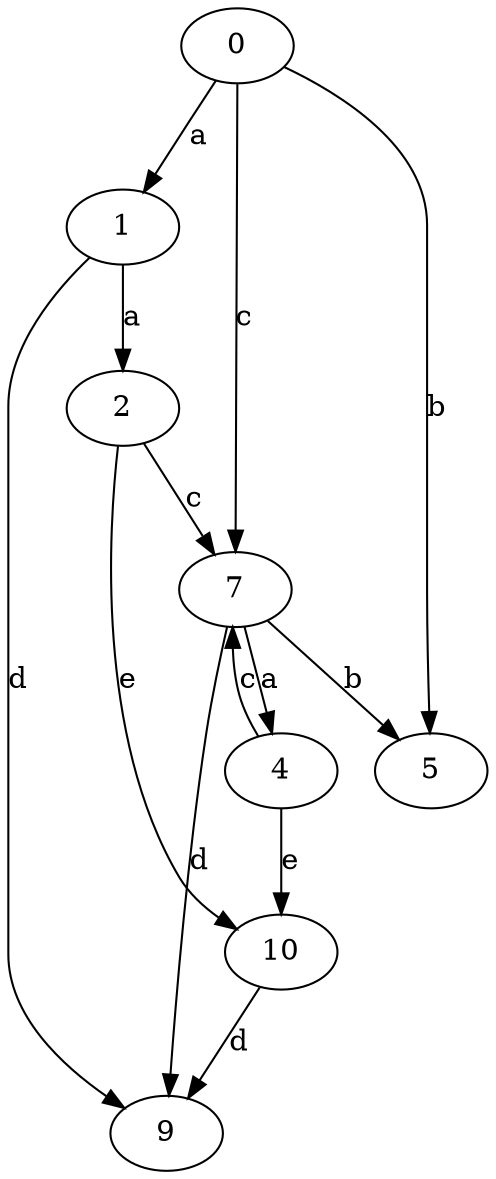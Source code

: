 strict digraph  {
1;
2;
4;
5;
0;
7;
9;
10;
1 -> 2  [label=a];
1 -> 9  [label=d];
2 -> 7  [label=c];
2 -> 10  [label=e];
4 -> 7  [label=c];
4 -> 10  [label=e];
0 -> 1  [label=a];
0 -> 5  [label=b];
0 -> 7  [label=c];
7 -> 4  [label=a];
7 -> 5  [label=b];
7 -> 9  [label=d];
10 -> 9  [label=d];
}
